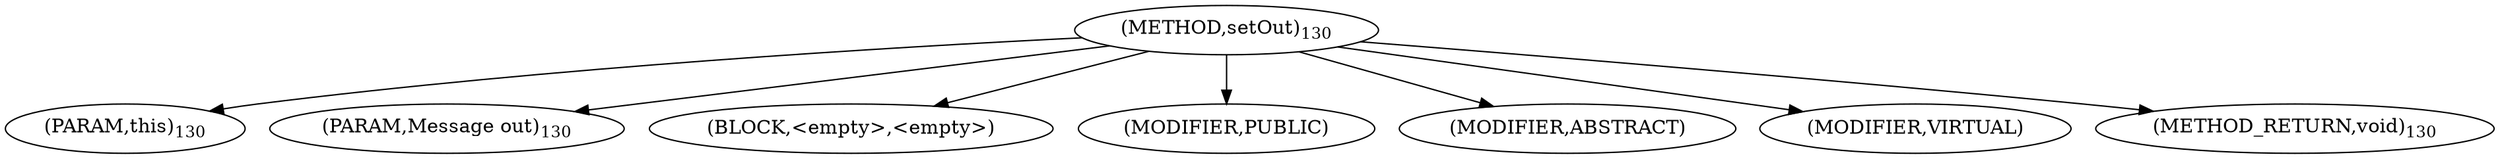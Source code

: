digraph "setOut" {  
"117" [label = <(METHOD,setOut)<SUB>130</SUB>> ]
"118" [label = <(PARAM,this)<SUB>130</SUB>> ]
"119" [label = <(PARAM,Message out)<SUB>130</SUB>> ]
"120" [label = <(BLOCK,&lt;empty&gt;,&lt;empty&gt;)> ]
"121" [label = <(MODIFIER,PUBLIC)> ]
"122" [label = <(MODIFIER,ABSTRACT)> ]
"123" [label = <(MODIFIER,VIRTUAL)> ]
"124" [label = <(METHOD_RETURN,void)<SUB>130</SUB>> ]
  "117" -> "118" 
  "117" -> "119" 
  "117" -> "120" 
  "117" -> "121" 
  "117" -> "122" 
  "117" -> "123" 
  "117" -> "124" 
}
